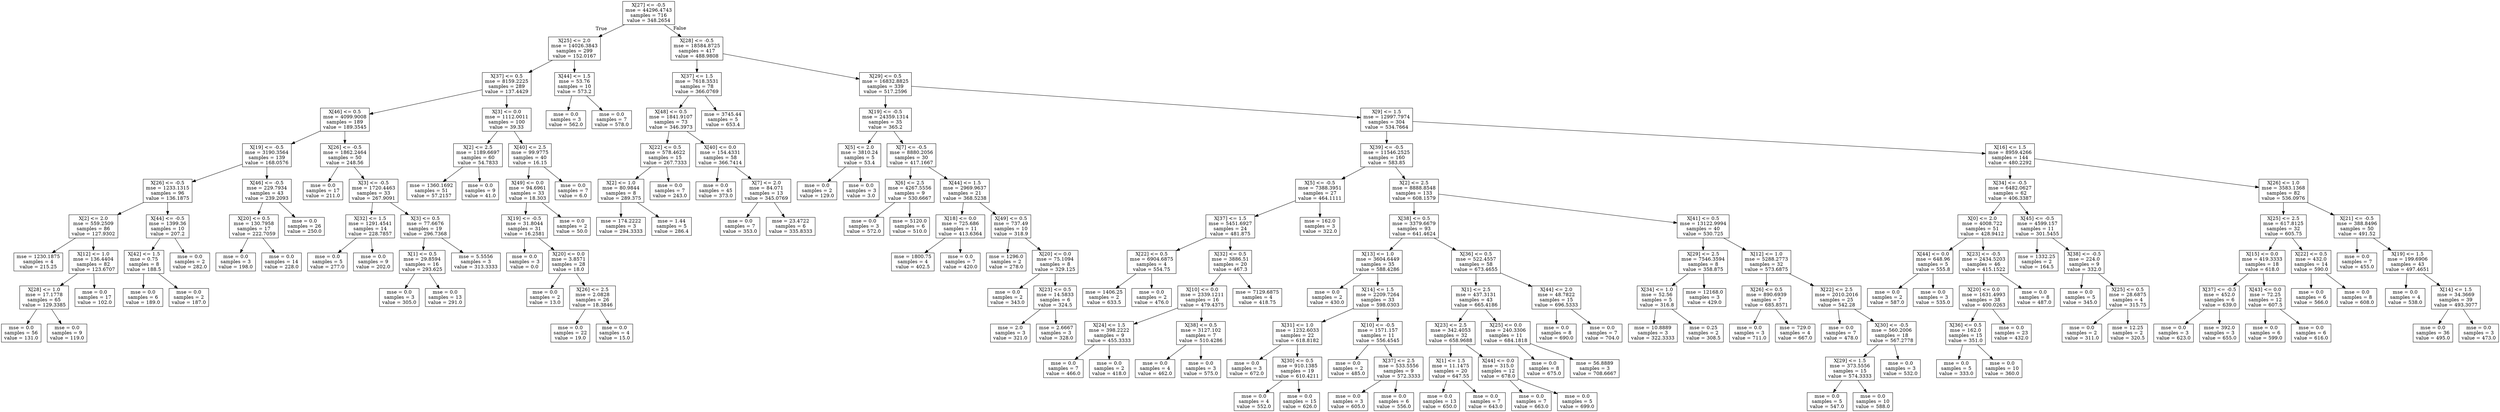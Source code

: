 digraph Tree {
node [shape=box] ;
0 [label="X[27] <= -0.5\nmse = 44296.4743\nsamples = 716\nvalue = 348.2654"] ;
1 [label="X[25] <= 2.0\nmse = 14026.3843\nsamples = 299\nvalue = 152.0167"] ;
0 -> 1 [labeldistance=2.5, labelangle=45, headlabel="True"] ;
2 [label="X[37] <= 0.5\nmse = 8159.2225\nsamples = 289\nvalue = 137.4429"] ;
1 -> 2 ;
3 [label="X[46] <= 0.5\nmse = 4099.9008\nsamples = 189\nvalue = 189.3545"] ;
2 -> 3 ;
4 [label="X[19] <= -0.5\nmse = 3190.3564\nsamples = 139\nvalue = 168.0576"] ;
3 -> 4 ;
5 [label="X[26] <= -0.5\nmse = 1233.1315\nsamples = 96\nvalue = 136.1875"] ;
4 -> 5 ;
6 [label="X[2] <= 2.0\nmse = 559.2509\nsamples = 86\nvalue = 127.9302"] ;
5 -> 6 ;
7 [label="mse = 1230.1875\nsamples = 4\nvalue = 215.25"] ;
6 -> 7 ;
8 [label="X[12] <= 1.0\nmse = 136.4404\nsamples = 82\nvalue = 123.6707"] ;
6 -> 8 ;
9 [label="X[28] <= 1.0\nmse = 17.1778\nsamples = 65\nvalue = 129.3385"] ;
8 -> 9 ;
10 [label="mse = 0.0\nsamples = 56\nvalue = 131.0"] ;
9 -> 10 ;
11 [label="mse = 0.0\nsamples = 9\nvalue = 119.0"] ;
9 -> 11 ;
12 [label="mse = 0.0\nsamples = 17\nvalue = 102.0"] ;
8 -> 12 ;
13 [label="X[44] <= -0.5\nmse = 1399.36\nsamples = 10\nvalue = 207.2"] ;
5 -> 13 ;
14 [label="X[42] <= 1.5\nmse = 0.75\nsamples = 8\nvalue = 188.5"] ;
13 -> 14 ;
15 [label="mse = 0.0\nsamples = 6\nvalue = 189.0"] ;
14 -> 15 ;
16 [label="mse = 0.0\nsamples = 2\nvalue = 187.0"] ;
14 -> 16 ;
17 [label="mse = 0.0\nsamples = 2\nvalue = 282.0"] ;
13 -> 17 ;
18 [label="X[46] <= -0.5\nmse = 229.7934\nsamples = 43\nvalue = 239.2093"] ;
4 -> 18 ;
19 [label="X[20] <= 0.5\nmse = 130.7958\nsamples = 17\nvalue = 222.7059"] ;
18 -> 19 ;
20 [label="mse = 0.0\nsamples = 3\nvalue = 198.0"] ;
19 -> 20 ;
21 [label="mse = 0.0\nsamples = 14\nvalue = 228.0"] ;
19 -> 21 ;
22 [label="mse = 0.0\nsamples = 26\nvalue = 250.0"] ;
18 -> 22 ;
23 [label="X[26] <= -0.5\nmse = 1862.2464\nsamples = 50\nvalue = 248.56"] ;
3 -> 23 ;
24 [label="mse = 0.0\nsamples = 17\nvalue = 211.0"] ;
23 -> 24 ;
25 [label="X[3] <= -0.5\nmse = 1720.4463\nsamples = 33\nvalue = 267.9091"] ;
23 -> 25 ;
26 [label="X[32] <= 1.5\nmse = 1291.4541\nsamples = 14\nvalue = 228.7857"] ;
25 -> 26 ;
27 [label="mse = 0.0\nsamples = 5\nvalue = 277.0"] ;
26 -> 27 ;
28 [label="mse = 0.0\nsamples = 9\nvalue = 202.0"] ;
26 -> 28 ;
29 [label="X[3] <= 0.5\nmse = 77.6676\nsamples = 19\nvalue = 296.7368"] ;
25 -> 29 ;
30 [label="X[1] <= 0.5\nmse = 29.8594\nsamples = 16\nvalue = 293.625"] ;
29 -> 30 ;
31 [label="mse = 0.0\nsamples = 3\nvalue = 305.0"] ;
30 -> 31 ;
32 [label="mse = 0.0\nsamples = 13\nvalue = 291.0"] ;
30 -> 32 ;
33 [label="mse = 5.5556\nsamples = 3\nvalue = 313.3333"] ;
29 -> 33 ;
34 [label="X[3] <= 0.0\nmse = 1112.0011\nsamples = 100\nvalue = 39.33"] ;
2 -> 34 ;
35 [label="X[2] <= 2.5\nmse = 1189.6697\nsamples = 60\nvalue = 54.7833"] ;
34 -> 35 ;
36 [label="mse = 1360.1692\nsamples = 51\nvalue = 57.2157"] ;
35 -> 36 ;
37 [label="mse = 0.0\nsamples = 9\nvalue = 41.0"] ;
35 -> 37 ;
38 [label="X[40] <= 2.5\nmse = 99.9775\nsamples = 40\nvalue = 16.15"] ;
34 -> 38 ;
39 [label="X[49] <= 0.0\nmse = 94.6961\nsamples = 33\nvalue = 18.303"] ;
38 -> 39 ;
40 [label="X[19] <= -0.5\nmse = 31.8044\nsamples = 31\nvalue = 16.2581"] ;
39 -> 40 ;
41 [label="mse = 0.0\nsamples = 3\nvalue = 0.0"] ;
40 -> 41 ;
42 [label="X[20] <= 0.0\nmse = 3.8571\nsamples = 28\nvalue = 18.0"] ;
40 -> 42 ;
43 [label="mse = 0.0\nsamples = 2\nvalue = 13.0"] ;
42 -> 43 ;
44 [label="X[26] <= 2.5\nmse = 2.0828\nsamples = 26\nvalue = 18.3846"] ;
42 -> 44 ;
45 [label="mse = 0.0\nsamples = 22\nvalue = 19.0"] ;
44 -> 45 ;
46 [label="mse = 0.0\nsamples = 4\nvalue = 15.0"] ;
44 -> 46 ;
47 [label="mse = 0.0\nsamples = 2\nvalue = 50.0"] ;
39 -> 47 ;
48 [label="mse = 0.0\nsamples = 7\nvalue = 6.0"] ;
38 -> 48 ;
49 [label="X[44] <= 1.5\nmse = 53.76\nsamples = 10\nvalue = 573.2"] ;
1 -> 49 ;
50 [label="mse = 0.0\nsamples = 3\nvalue = 562.0"] ;
49 -> 50 ;
51 [label="mse = 0.0\nsamples = 7\nvalue = 578.0"] ;
49 -> 51 ;
52 [label="X[28] <= -0.5\nmse = 18584.8725\nsamples = 417\nvalue = 488.9808"] ;
0 -> 52 [labeldistance=2.5, labelangle=-45, headlabel="False"] ;
53 [label="X[37] <= 1.5\nmse = 7618.3531\nsamples = 78\nvalue = 366.0769"] ;
52 -> 53 ;
54 [label="X[48] <= 0.5\nmse = 1841.9107\nsamples = 73\nvalue = 346.3973"] ;
53 -> 54 ;
55 [label="X[22] <= 0.5\nmse = 578.4622\nsamples = 15\nvalue = 267.7333"] ;
54 -> 55 ;
56 [label="X[2] <= 1.0\nmse = 80.9844\nsamples = 8\nvalue = 289.375"] ;
55 -> 56 ;
57 [label="mse = 174.2222\nsamples = 3\nvalue = 294.3333"] ;
56 -> 57 ;
58 [label="mse = 1.44\nsamples = 5\nvalue = 286.4"] ;
56 -> 58 ;
59 [label="mse = 0.0\nsamples = 7\nvalue = 243.0"] ;
55 -> 59 ;
60 [label="X[40] <= 0.0\nmse = 154.4331\nsamples = 58\nvalue = 366.7414"] ;
54 -> 60 ;
61 [label="mse = 0.0\nsamples = 45\nvalue = 373.0"] ;
60 -> 61 ;
62 [label="X[7] <= 2.0\nmse = 84.071\nsamples = 13\nvalue = 345.0769"] ;
60 -> 62 ;
63 [label="mse = 0.0\nsamples = 7\nvalue = 353.0"] ;
62 -> 63 ;
64 [label="mse = 23.4722\nsamples = 6\nvalue = 335.8333"] ;
62 -> 64 ;
65 [label="mse = 3745.44\nsamples = 5\nvalue = 653.4"] ;
53 -> 65 ;
66 [label="X[29] <= 0.5\nmse = 16832.8825\nsamples = 339\nvalue = 517.2596"] ;
52 -> 66 ;
67 [label="X[19] <= -0.5\nmse = 24359.1314\nsamples = 35\nvalue = 365.2"] ;
66 -> 67 ;
68 [label="X[5] <= 2.0\nmse = 3810.24\nsamples = 5\nvalue = 53.4"] ;
67 -> 68 ;
69 [label="mse = 0.0\nsamples = 2\nvalue = 129.0"] ;
68 -> 69 ;
70 [label="mse = 0.0\nsamples = 3\nvalue = 3.0"] ;
68 -> 70 ;
71 [label="X[7] <= -0.5\nmse = 8880.2056\nsamples = 30\nvalue = 417.1667"] ;
67 -> 71 ;
72 [label="X[6] <= 2.5\nmse = 4267.5556\nsamples = 9\nvalue = 530.6667"] ;
71 -> 72 ;
73 [label="mse = 0.0\nsamples = 3\nvalue = 572.0"] ;
72 -> 73 ;
74 [label="mse = 5120.0\nsamples = 6\nvalue = 510.0"] ;
72 -> 74 ;
75 [label="X[44] <= 1.5\nmse = 2969.9637\nsamples = 21\nvalue = 368.5238"] ;
71 -> 75 ;
76 [label="X[18] <= 0.0\nmse = 725.686\nsamples = 11\nvalue = 413.6364"] ;
75 -> 76 ;
77 [label="mse = 1800.75\nsamples = 4\nvalue = 402.5"] ;
76 -> 77 ;
78 [label="mse = 0.0\nsamples = 7\nvalue = 420.0"] ;
76 -> 78 ;
79 [label="X[49] <= 0.5\nmse = 737.49\nsamples = 10\nvalue = 318.9"] ;
75 -> 79 ;
80 [label="mse = 1296.0\nsamples = 2\nvalue = 278.0"] ;
79 -> 80 ;
81 [label="X[20] <= 0.0\nmse = 75.1094\nsamples = 8\nvalue = 329.125"] ;
79 -> 81 ;
82 [label="mse = 0.0\nsamples = 2\nvalue = 343.0"] ;
81 -> 82 ;
83 [label="X[23] <= 0.5\nmse = 14.5833\nsamples = 6\nvalue = 324.5"] ;
81 -> 83 ;
84 [label="mse = 2.0\nsamples = 3\nvalue = 321.0"] ;
83 -> 84 ;
85 [label="mse = 2.6667\nsamples = 3\nvalue = 328.0"] ;
83 -> 85 ;
86 [label="X[9] <= 1.5\nmse = 12997.7974\nsamples = 304\nvalue = 534.7664"] ;
66 -> 86 ;
87 [label="X[39] <= -0.5\nmse = 11546.2525\nsamples = 160\nvalue = 583.85"] ;
86 -> 87 ;
88 [label="X[5] <= -0.5\nmse = 7388.3951\nsamples = 27\nvalue = 464.1111"] ;
87 -> 88 ;
89 [label="X[37] <= 1.5\nmse = 5451.6927\nsamples = 24\nvalue = 481.875"] ;
88 -> 89 ;
90 [label="X[22] <= 0.5\nmse = 6904.6875\nsamples = 4\nvalue = 554.75"] ;
89 -> 90 ;
91 [label="mse = 1406.25\nsamples = 2\nvalue = 633.5"] ;
90 -> 91 ;
92 [label="mse = 0.0\nsamples = 2\nvalue = 476.0"] ;
90 -> 92 ;
93 [label="X[32] <= 0.5\nmse = 3886.51\nsamples = 20\nvalue = 467.3"] ;
89 -> 93 ;
94 [label="X[10] <= 0.0\nmse = 2339.1211\nsamples = 16\nvalue = 479.4375"] ;
93 -> 94 ;
95 [label="X[24] <= 1.5\nmse = 398.2222\nsamples = 9\nvalue = 455.3333"] ;
94 -> 95 ;
96 [label="mse = 0.0\nsamples = 7\nvalue = 466.0"] ;
95 -> 96 ;
97 [label="mse = 0.0\nsamples = 2\nvalue = 418.0"] ;
95 -> 97 ;
98 [label="X[38] <= 0.5\nmse = 3127.102\nsamples = 7\nvalue = 510.4286"] ;
94 -> 98 ;
99 [label="mse = 0.0\nsamples = 4\nvalue = 462.0"] ;
98 -> 99 ;
100 [label="mse = 0.0\nsamples = 3\nvalue = 575.0"] ;
98 -> 100 ;
101 [label="mse = 7129.6875\nsamples = 4\nvalue = 418.75"] ;
93 -> 101 ;
102 [label="mse = 162.0\nsamples = 3\nvalue = 322.0"] ;
88 -> 102 ;
103 [label="X[2] <= 2.5\nmse = 8888.8548\nsamples = 133\nvalue = 608.1579"] ;
87 -> 103 ;
104 [label="X[38] <= 0.5\nmse = 3379.6679\nsamples = 93\nvalue = 641.4624"] ;
103 -> 104 ;
105 [label="X[13] <= 1.0\nmse = 3604.6449\nsamples = 35\nvalue = 588.4286"] ;
104 -> 105 ;
106 [label="mse = 0.0\nsamples = 2\nvalue = 430.0"] ;
105 -> 106 ;
107 [label="X[14] <= 1.5\nmse = 2209.7264\nsamples = 33\nvalue = 598.0303"] ;
105 -> 107 ;
108 [label="X[31] <= 1.0\nmse = 1232.6033\nsamples = 22\nvalue = 618.8182"] ;
107 -> 108 ;
109 [label="mse = 0.0\nsamples = 3\nvalue = 672.0"] ;
108 -> 109 ;
110 [label="X[30] <= 0.5\nmse = 910.1385\nsamples = 19\nvalue = 610.4211"] ;
108 -> 110 ;
111 [label="mse = 0.0\nsamples = 4\nvalue = 552.0"] ;
110 -> 111 ;
112 [label="mse = 0.0\nsamples = 15\nvalue = 626.0"] ;
110 -> 112 ;
113 [label="X[10] <= -0.5\nmse = 1571.157\nsamples = 11\nvalue = 556.4545"] ;
107 -> 113 ;
114 [label="mse = 0.0\nsamples = 2\nvalue = 485.0"] ;
113 -> 114 ;
115 [label="X[37] <= 2.5\nmse = 533.5556\nsamples = 9\nvalue = 572.3333"] ;
113 -> 115 ;
116 [label="mse = 0.0\nsamples = 3\nvalue = 605.0"] ;
115 -> 116 ;
117 [label="mse = 0.0\nsamples = 6\nvalue = 556.0"] ;
115 -> 117 ;
118 [label="X[36] <= 0.5\nmse = 522.4557\nsamples = 58\nvalue = 673.4655"] ;
104 -> 118 ;
119 [label="X[1] <= 2.5\nmse = 437.3131\nsamples = 43\nvalue = 665.4186"] ;
118 -> 119 ;
120 [label="X[23] <= 2.5\nmse = 342.4053\nsamples = 32\nvalue = 658.9688"] ;
119 -> 120 ;
121 [label="X[1] <= 1.5\nmse = 11.1475\nsamples = 20\nvalue = 647.55"] ;
120 -> 121 ;
122 [label="mse = 0.0\nsamples = 13\nvalue = 650.0"] ;
121 -> 122 ;
123 [label="mse = 0.0\nsamples = 7\nvalue = 643.0"] ;
121 -> 123 ;
124 [label="X[44] <= 0.0\nmse = 315.0\nsamples = 12\nvalue = 678.0"] ;
120 -> 124 ;
125 [label="mse = 0.0\nsamples = 7\nvalue = 663.0"] ;
124 -> 125 ;
126 [label="mse = 0.0\nsamples = 5\nvalue = 699.0"] ;
124 -> 126 ;
127 [label="X[25] <= 0.0\nmse = 240.3306\nsamples = 11\nvalue = 684.1818"] ;
119 -> 127 ;
128 [label="mse = 0.0\nsamples = 8\nvalue = 675.0"] ;
127 -> 128 ;
129 [label="mse = 56.8889\nsamples = 3\nvalue = 708.6667"] ;
127 -> 129 ;
130 [label="X[44] <= 2.0\nmse = 48.7822\nsamples = 15\nvalue = 696.5333"] ;
118 -> 130 ;
131 [label="mse = 0.0\nsamples = 8\nvalue = 690.0"] ;
130 -> 131 ;
132 [label="mse = 0.0\nsamples = 7\nvalue = 704.0"] ;
130 -> 132 ;
133 [label="X[41] <= 0.5\nmse = 13122.9994\nsamples = 40\nvalue = 530.725"] ;
103 -> 133 ;
134 [label="X[29] <= 2.5\nmse = 7546.3594\nsamples = 8\nvalue = 358.875"] ;
133 -> 134 ;
135 [label="X[34] <= 1.0\nmse = 52.56\nsamples = 5\nvalue = 316.8"] ;
134 -> 135 ;
136 [label="mse = 10.8889\nsamples = 3\nvalue = 322.3333"] ;
135 -> 136 ;
137 [label="mse = 0.25\nsamples = 2\nvalue = 308.5"] ;
135 -> 137 ;
138 [label="mse = 12168.0\nsamples = 3\nvalue = 429.0"] ;
134 -> 138 ;
139 [label="X[12] <= 1.0\nmse = 5288.2773\nsamples = 32\nvalue = 573.6875"] ;
133 -> 139 ;
140 [label="X[26] <= 0.5\nmse = 890.6939\nsamples = 7\nvalue = 685.8571"] ;
139 -> 140 ;
141 [label="mse = 0.0\nsamples = 3\nvalue = 711.0"] ;
140 -> 141 ;
142 [label="mse = 729.0\nsamples = 4\nvalue = 667.0"] ;
140 -> 142 ;
143 [label="X[22] <= 2.5\nmse = 2010.2016\nsamples = 25\nvalue = 542.28"] ;
139 -> 143 ;
144 [label="mse = 0.0\nsamples = 7\nvalue = 478.0"] ;
143 -> 144 ;
145 [label="X[30] <= -0.5\nmse = 560.2006\nsamples = 18\nvalue = 567.2778"] ;
143 -> 145 ;
146 [label="X[29] <= 1.5\nmse = 373.5556\nsamples = 15\nvalue = 574.3333"] ;
145 -> 146 ;
147 [label="mse = 0.0\nsamples = 5\nvalue = 547.0"] ;
146 -> 147 ;
148 [label="mse = 0.0\nsamples = 10\nvalue = 588.0"] ;
146 -> 148 ;
149 [label="mse = 0.0\nsamples = 3\nvalue = 532.0"] ;
145 -> 149 ;
150 [label="X[16] <= 1.5\nmse = 8959.4266\nsamples = 144\nvalue = 480.2292"] ;
86 -> 150 ;
151 [label="X[34] <= -0.5\nmse = 6482.0627\nsamples = 62\nvalue = 406.3387"] ;
150 -> 151 ;
152 [label="X[0] <= 2.0\nmse = 4008.722\nsamples = 51\nvalue = 428.9412"] ;
151 -> 152 ;
153 [label="X[44] <= 0.0\nmse = 648.96\nsamples = 5\nvalue = 555.8"] ;
152 -> 153 ;
154 [label="mse = 0.0\nsamples = 2\nvalue = 587.0"] ;
153 -> 154 ;
155 [label="mse = 0.0\nsamples = 3\nvalue = 535.0"] ;
153 -> 155 ;
156 [label="X[23] <= -0.5\nmse = 2434.5203\nsamples = 46\nvalue = 415.1522"] ;
152 -> 156 ;
157 [label="X[20] <= 0.0\nmse = 1631.4993\nsamples = 38\nvalue = 400.0263"] ;
156 -> 157 ;
158 [label="X[36] <= 0.5\nmse = 162.0\nsamples = 15\nvalue = 351.0"] ;
157 -> 158 ;
159 [label="mse = 0.0\nsamples = 5\nvalue = 333.0"] ;
158 -> 159 ;
160 [label="mse = 0.0\nsamples = 10\nvalue = 360.0"] ;
158 -> 160 ;
161 [label="mse = 0.0\nsamples = 23\nvalue = 432.0"] ;
157 -> 161 ;
162 [label="mse = 0.0\nsamples = 8\nvalue = 487.0"] ;
156 -> 162 ;
163 [label="X[45] <= -0.5\nmse = 4599.157\nsamples = 11\nvalue = 301.5455"] ;
151 -> 163 ;
164 [label="mse = 1332.25\nsamples = 2\nvalue = 164.5"] ;
163 -> 164 ;
165 [label="X[38] <= -0.5\nmse = 224.0\nsamples = 9\nvalue = 332.0"] ;
163 -> 165 ;
166 [label="mse = 0.0\nsamples = 5\nvalue = 345.0"] ;
165 -> 166 ;
167 [label="X[25] <= 0.5\nmse = 28.6875\nsamples = 4\nvalue = 315.75"] ;
165 -> 167 ;
168 [label="mse = 0.0\nsamples = 2\nvalue = 311.0"] ;
167 -> 168 ;
169 [label="mse = 12.25\nsamples = 2\nvalue = 320.5"] ;
167 -> 169 ;
170 [label="X[26] <= 1.0\nmse = 3583.1368\nsamples = 82\nvalue = 536.0976"] ;
150 -> 170 ;
171 [label="X[25] <= 2.5\nmse = 617.8125\nsamples = 32\nvalue = 605.75"] ;
170 -> 171 ;
172 [label="X[15] <= 0.0\nmse = 419.3333\nsamples = 18\nvalue = 618.0"] ;
171 -> 172 ;
173 [label="X[37] <= -0.5\nmse = 452.0\nsamples = 6\nvalue = 639.0"] ;
172 -> 173 ;
174 [label="mse = 0.0\nsamples = 3\nvalue = 623.0"] ;
173 -> 174 ;
175 [label="mse = 392.0\nsamples = 3\nvalue = 655.0"] ;
173 -> 175 ;
176 [label="X[43] <= 0.0\nmse = 72.25\nsamples = 12\nvalue = 607.5"] ;
172 -> 176 ;
177 [label="mse = 0.0\nsamples = 6\nvalue = 599.0"] ;
176 -> 177 ;
178 [label="mse = 0.0\nsamples = 6\nvalue = 616.0"] ;
176 -> 178 ;
179 [label="X[22] <= 0.5\nmse = 432.0\nsamples = 14\nvalue = 590.0"] ;
171 -> 179 ;
180 [label="mse = 0.0\nsamples = 6\nvalue = 566.0"] ;
179 -> 180 ;
181 [label="mse = 0.0\nsamples = 8\nvalue = 608.0"] ;
179 -> 181 ;
182 [label="X[21] <= -0.5\nmse = 388.8496\nsamples = 50\nvalue = 491.52"] ;
170 -> 182 ;
183 [label="mse = 0.0\nsamples = 7\nvalue = 455.0"] ;
182 -> 183 ;
184 [label="X[19] <= 1.5\nmse = 199.6906\nsamples = 43\nvalue = 497.4651"] ;
182 -> 184 ;
185 [label="mse = 0.0\nsamples = 4\nvalue = 538.0"] ;
184 -> 185 ;
186 [label="X[14] <= 1.5\nmse = 34.3669\nsamples = 39\nvalue = 493.3077"] ;
184 -> 186 ;
187 [label="mse = 0.0\nsamples = 36\nvalue = 495.0"] ;
186 -> 187 ;
188 [label="mse = 0.0\nsamples = 3\nvalue = 473.0"] ;
186 -> 188 ;
}